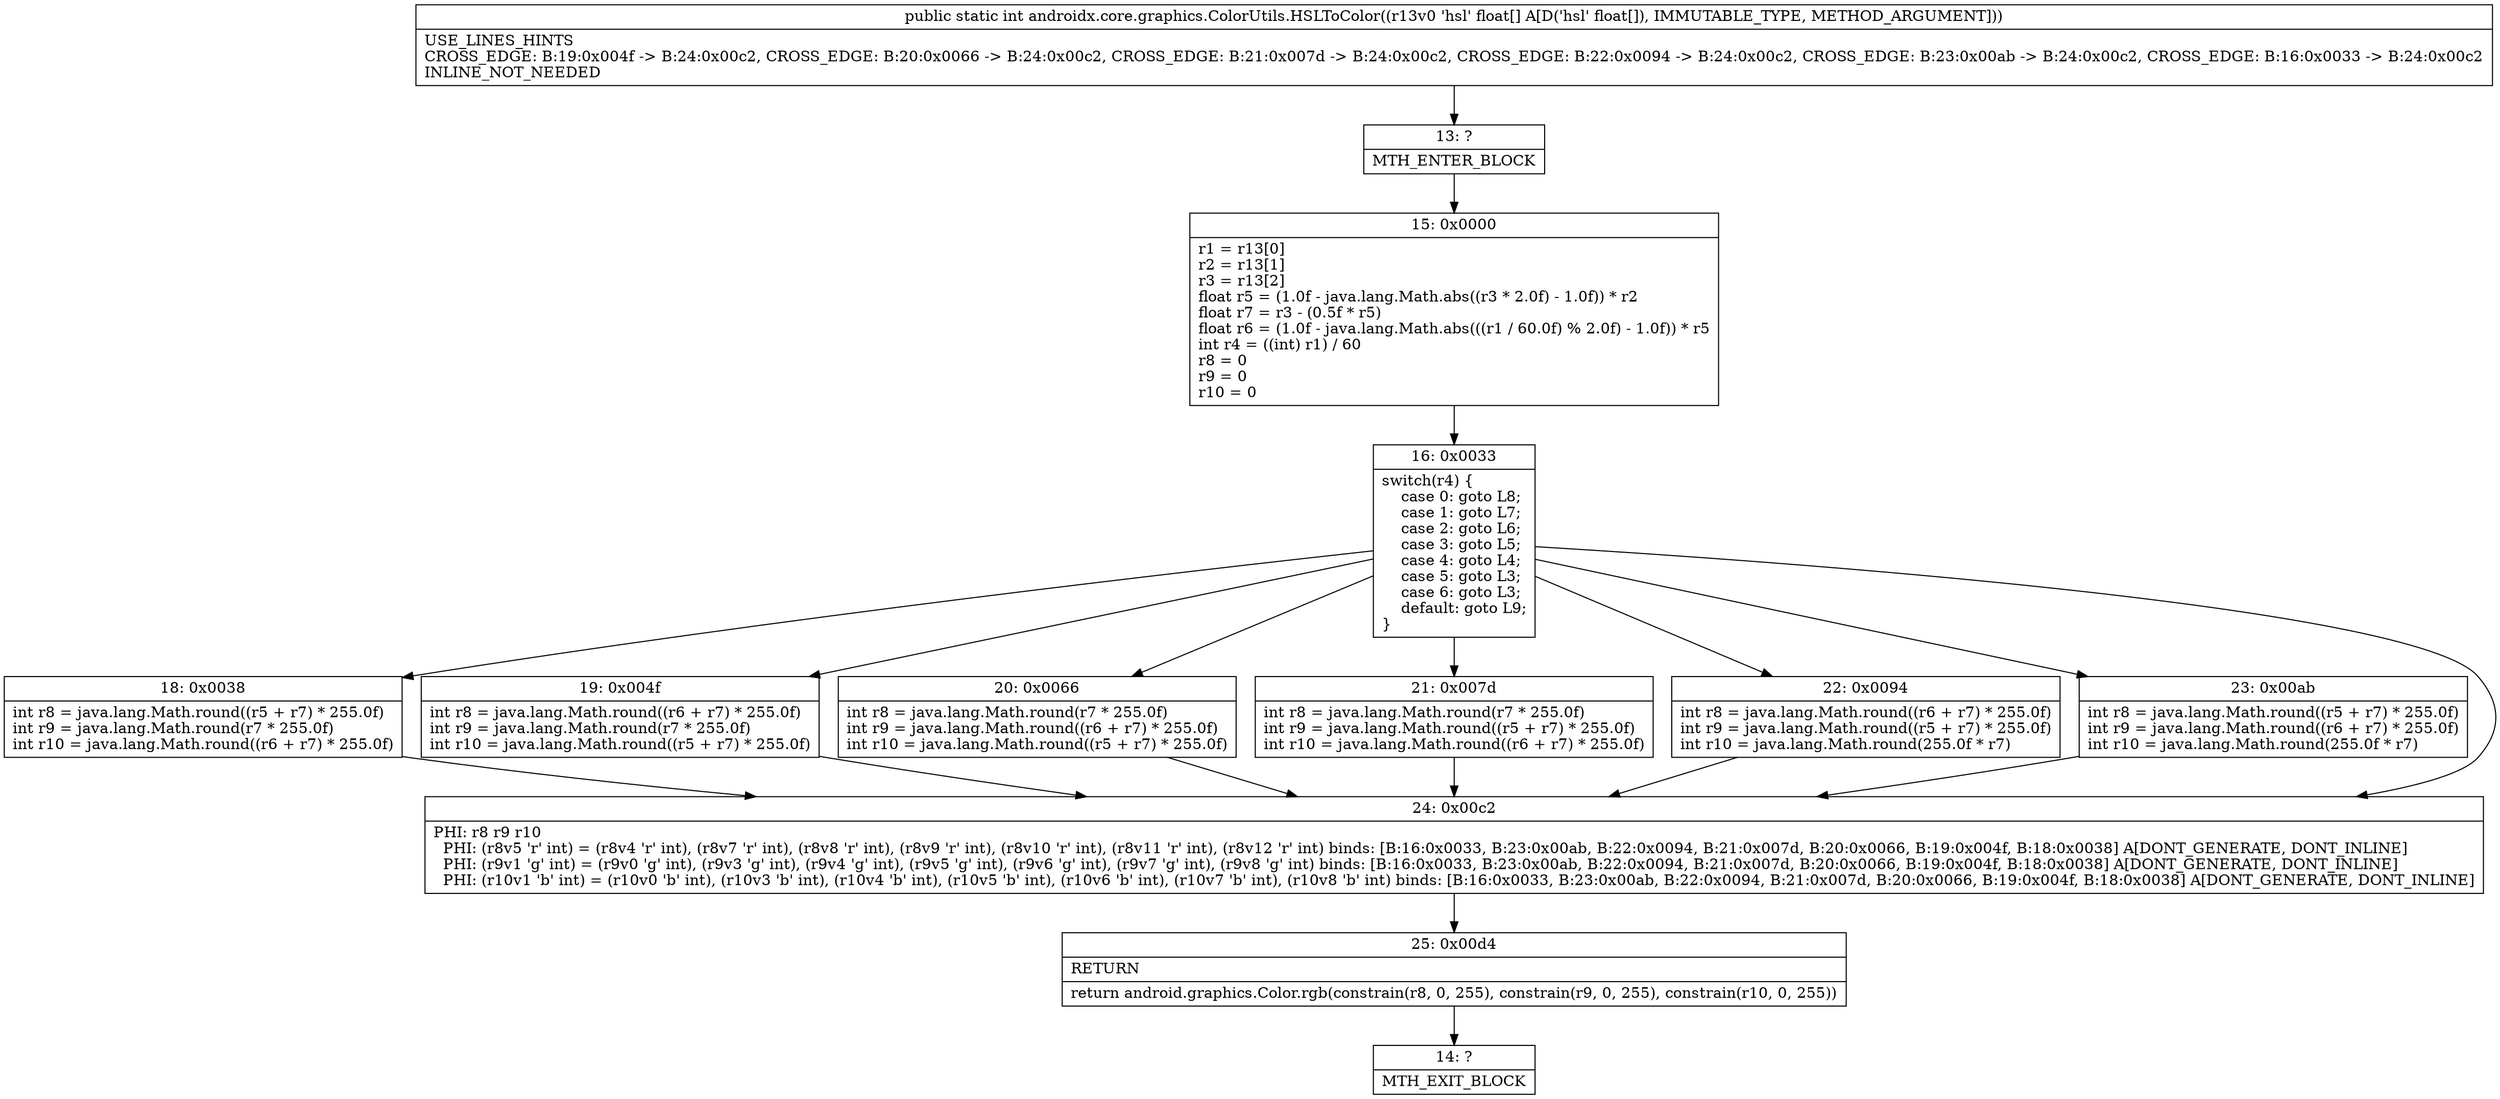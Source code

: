 digraph "CFG forandroidx.core.graphics.ColorUtils.HSLToColor([F)I" {
Node_13 [shape=record,label="{13\:\ ?|MTH_ENTER_BLOCK\l}"];
Node_15 [shape=record,label="{15\:\ 0x0000|r1 = r13[0]\lr2 = r13[1]\lr3 = r13[2]\lfloat r5 = (1.0f \- java.lang.Math.abs((r3 * 2.0f) \- 1.0f)) * r2\lfloat r7 = r3 \- (0.5f * r5)\lfloat r6 = (1.0f \- java.lang.Math.abs(((r1 \/ 60.0f) % 2.0f) \- 1.0f)) * r5\lint r4 = ((int) r1) \/ 60\lr8 = 0\lr9 = 0\lr10 = 0\l}"];
Node_16 [shape=record,label="{16\:\ 0x0033|switch(r4) \{\l    case 0: goto L8;\l    case 1: goto L7;\l    case 2: goto L6;\l    case 3: goto L5;\l    case 4: goto L4;\l    case 5: goto L3;\l    case 6: goto L3;\l    default: goto L9;\l\}\l}"];
Node_18 [shape=record,label="{18\:\ 0x0038|int r8 = java.lang.Math.round((r5 + r7) * 255.0f)\lint r9 = java.lang.Math.round(r7 * 255.0f)\lint r10 = java.lang.Math.round((r6 + r7) * 255.0f)\l}"];
Node_19 [shape=record,label="{19\:\ 0x004f|int r8 = java.lang.Math.round((r6 + r7) * 255.0f)\lint r9 = java.lang.Math.round(r7 * 255.0f)\lint r10 = java.lang.Math.round((r5 + r7) * 255.0f)\l}"];
Node_20 [shape=record,label="{20\:\ 0x0066|int r8 = java.lang.Math.round(r7 * 255.0f)\lint r9 = java.lang.Math.round((r6 + r7) * 255.0f)\lint r10 = java.lang.Math.round((r5 + r7) * 255.0f)\l}"];
Node_21 [shape=record,label="{21\:\ 0x007d|int r8 = java.lang.Math.round(r7 * 255.0f)\lint r9 = java.lang.Math.round((r5 + r7) * 255.0f)\lint r10 = java.lang.Math.round((r6 + r7) * 255.0f)\l}"];
Node_22 [shape=record,label="{22\:\ 0x0094|int r8 = java.lang.Math.round((r6 + r7) * 255.0f)\lint r9 = java.lang.Math.round((r5 + r7) * 255.0f)\lint r10 = java.lang.Math.round(255.0f * r7)\l}"];
Node_23 [shape=record,label="{23\:\ 0x00ab|int r8 = java.lang.Math.round((r5 + r7) * 255.0f)\lint r9 = java.lang.Math.round((r6 + r7) * 255.0f)\lint r10 = java.lang.Math.round(255.0f * r7)\l}"];
Node_24 [shape=record,label="{24\:\ 0x00c2|PHI: r8 r9 r10 \l  PHI: (r8v5 'r' int) = (r8v4 'r' int), (r8v7 'r' int), (r8v8 'r' int), (r8v9 'r' int), (r8v10 'r' int), (r8v11 'r' int), (r8v12 'r' int) binds: [B:16:0x0033, B:23:0x00ab, B:22:0x0094, B:21:0x007d, B:20:0x0066, B:19:0x004f, B:18:0x0038] A[DONT_GENERATE, DONT_INLINE]\l  PHI: (r9v1 'g' int) = (r9v0 'g' int), (r9v3 'g' int), (r9v4 'g' int), (r9v5 'g' int), (r9v6 'g' int), (r9v7 'g' int), (r9v8 'g' int) binds: [B:16:0x0033, B:23:0x00ab, B:22:0x0094, B:21:0x007d, B:20:0x0066, B:19:0x004f, B:18:0x0038] A[DONT_GENERATE, DONT_INLINE]\l  PHI: (r10v1 'b' int) = (r10v0 'b' int), (r10v3 'b' int), (r10v4 'b' int), (r10v5 'b' int), (r10v6 'b' int), (r10v7 'b' int), (r10v8 'b' int) binds: [B:16:0x0033, B:23:0x00ab, B:22:0x0094, B:21:0x007d, B:20:0x0066, B:19:0x004f, B:18:0x0038] A[DONT_GENERATE, DONT_INLINE]\l}"];
Node_25 [shape=record,label="{25\:\ 0x00d4|RETURN\l|return android.graphics.Color.rgb(constrain(r8, 0, 255), constrain(r9, 0, 255), constrain(r10, 0, 255))\l}"];
Node_14 [shape=record,label="{14\:\ ?|MTH_EXIT_BLOCK\l}"];
MethodNode[shape=record,label="{public static int androidx.core.graphics.ColorUtils.HSLToColor((r13v0 'hsl' float[] A[D('hsl' float[]), IMMUTABLE_TYPE, METHOD_ARGUMENT]))  | USE_LINES_HINTS\lCROSS_EDGE: B:19:0x004f \-\> B:24:0x00c2, CROSS_EDGE: B:20:0x0066 \-\> B:24:0x00c2, CROSS_EDGE: B:21:0x007d \-\> B:24:0x00c2, CROSS_EDGE: B:22:0x0094 \-\> B:24:0x00c2, CROSS_EDGE: B:23:0x00ab \-\> B:24:0x00c2, CROSS_EDGE: B:16:0x0033 \-\> B:24:0x00c2\lINLINE_NOT_NEEDED\l}"];
MethodNode -> Node_13;Node_13 -> Node_15;
Node_15 -> Node_16;
Node_16 -> Node_18;
Node_16 -> Node_19;
Node_16 -> Node_20;
Node_16 -> Node_21;
Node_16 -> Node_22;
Node_16 -> Node_23;
Node_16 -> Node_24;
Node_18 -> Node_24;
Node_19 -> Node_24;
Node_20 -> Node_24;
Node_21 -> Node_24;
Node_22 -> Node_24;
Node_23 -> Node_24;
Node_24 -> Node_25;
Node_25 -> Node_14;
}

